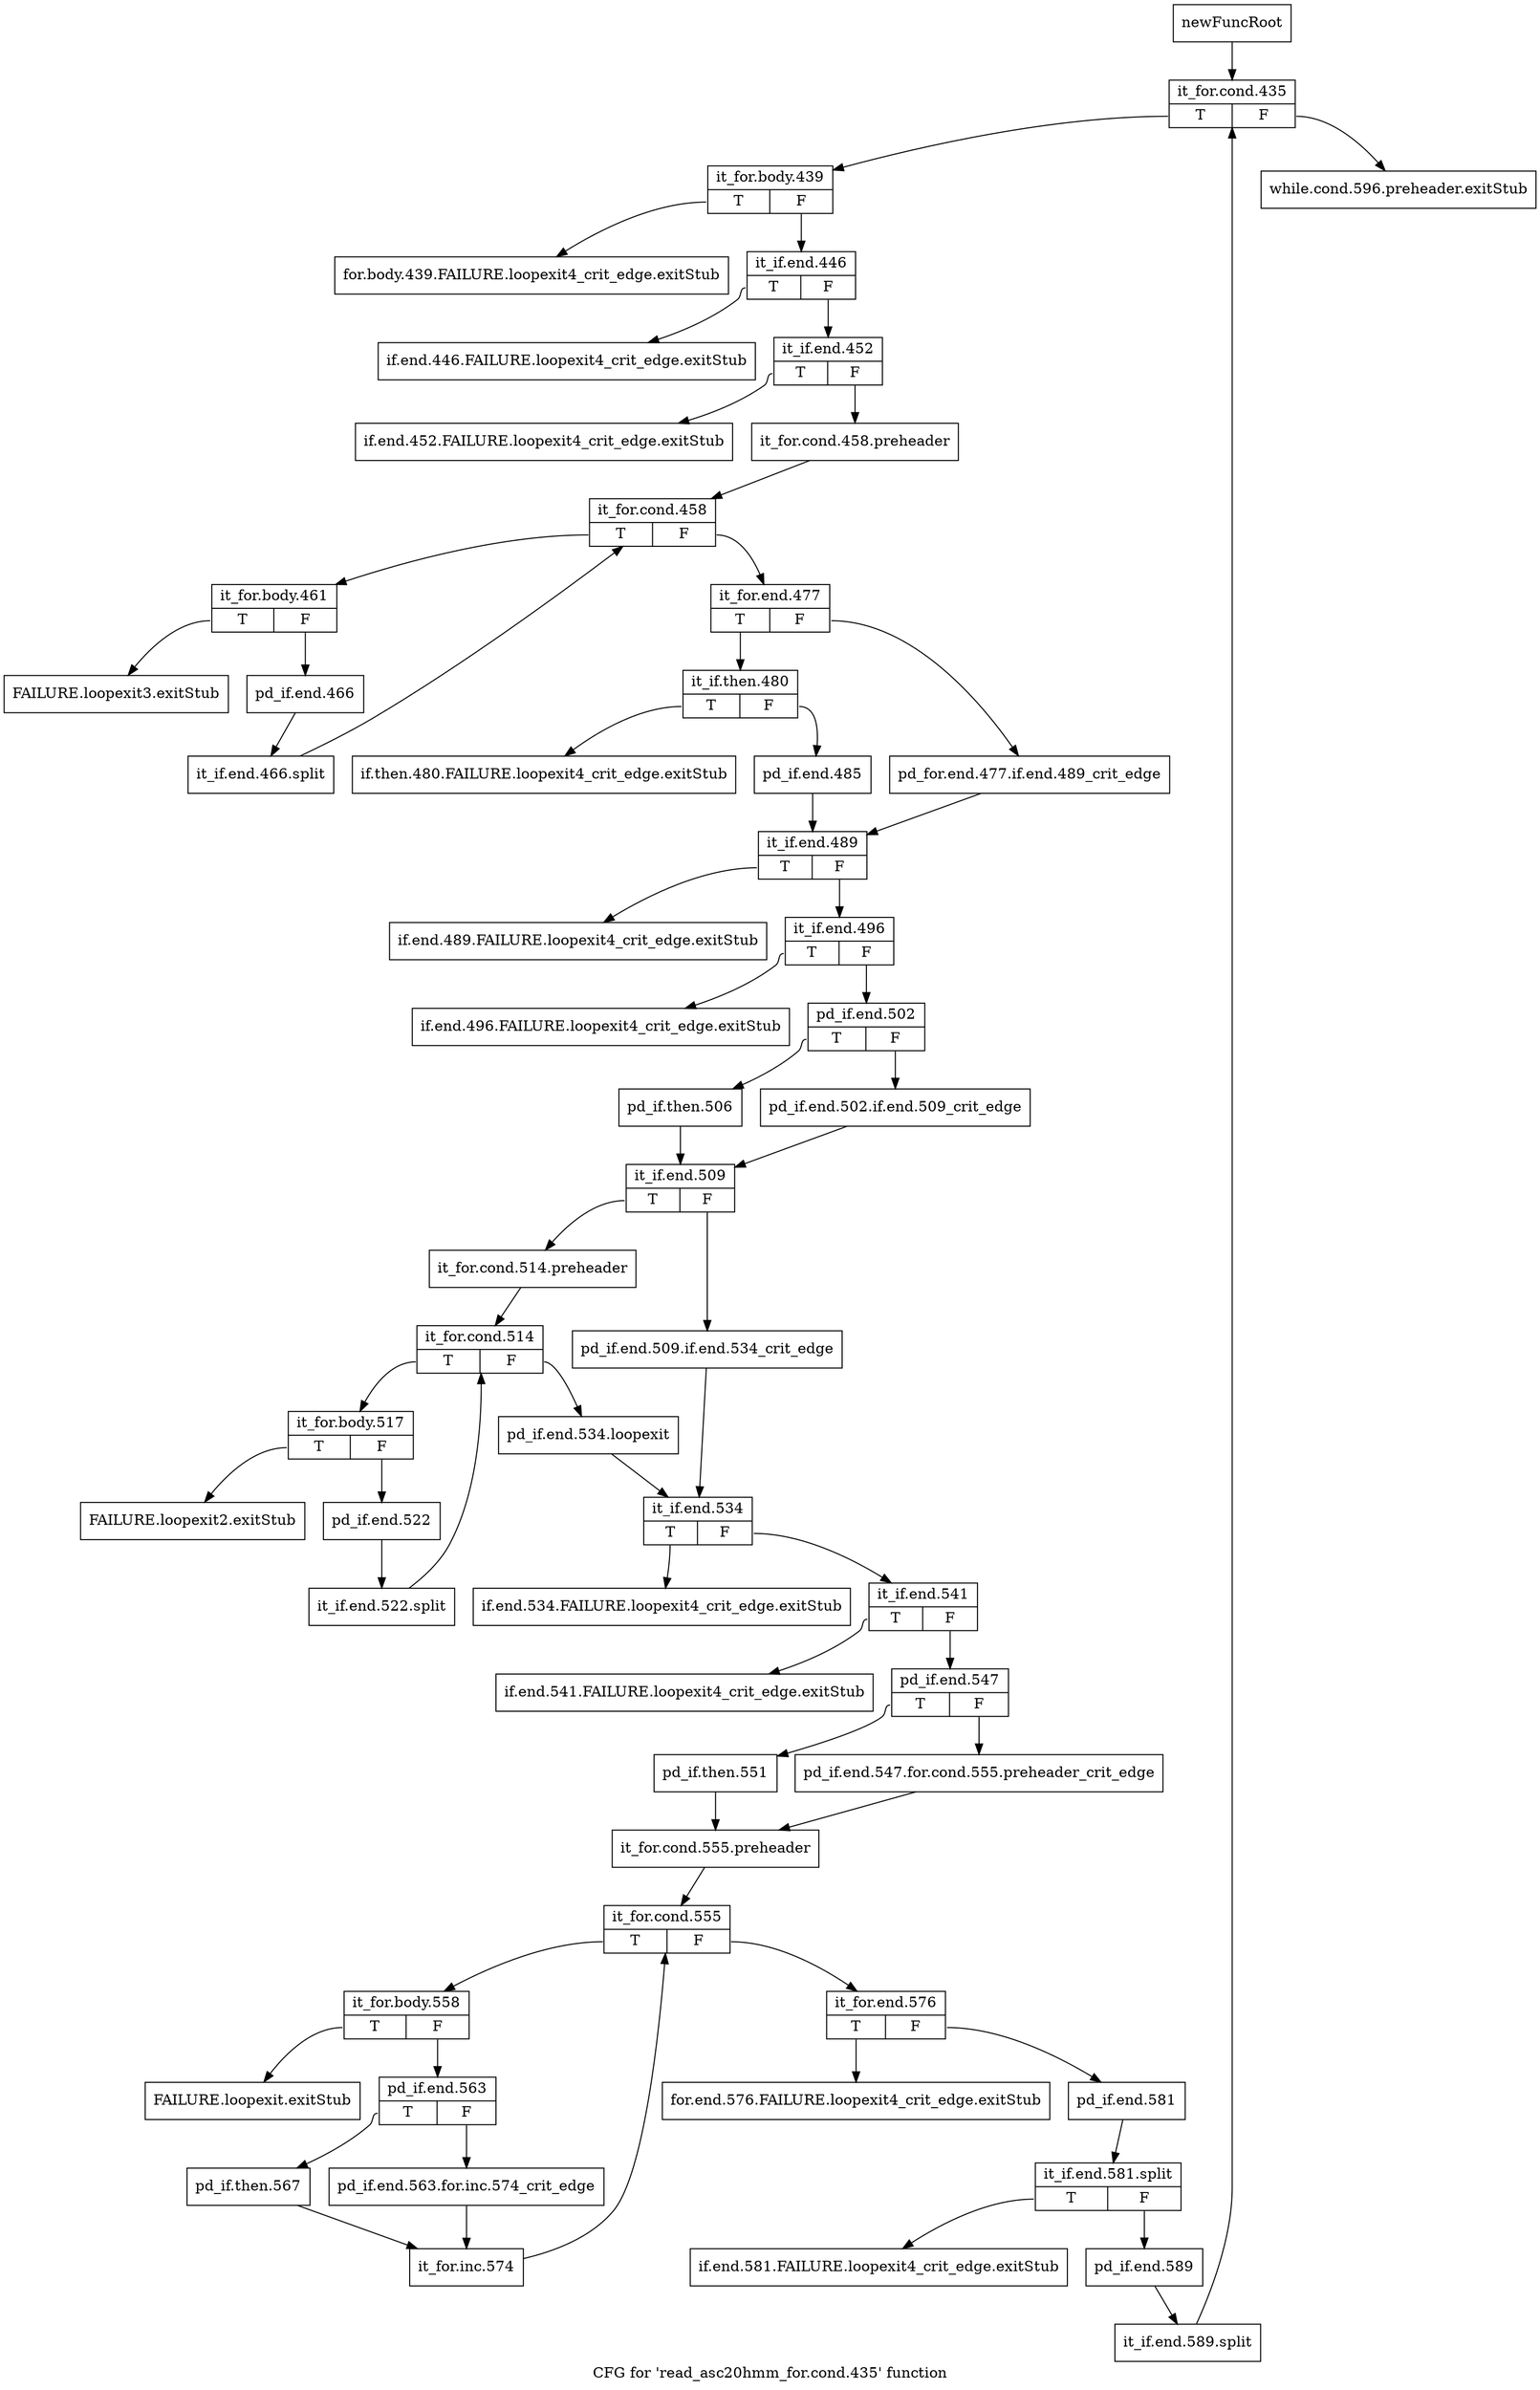 digraph "CFG for 'read_asc20hmm_for.cond.435' function" {
	label="CFG for 'read_asc20hmm_for.cond.435' function";

	Node0x30d3460 [shape=record,label="{newFuncRoot}"];
	Node0x30d3460 -> Node0x30d3910;
	Node0x30d34b0 [shape=record,label="{while.cond.596.preheader.exitStub}"];
	Node0x30d3500 [shape=record,label="{for.body.439.FAILURE.loopexit4_crit_edge.exitStub}"];
	Node0x30d3550 [shape=record,label="{if.end.446.FAILURE.loopexit4_crit_edge.exitStub}"];
	Node0x30d35a0 [shape=record,label="{if.end.452.FAILURE.loopexit4_crit_edge.exitStub}"];
	Node0x30d35f0 [shape=record,label="{if.then.480.FAILURE.loopexit4_crit_edge.exitStub}"];
	Node0x30d3640 [shape=record,label="{if.end.489.FAILURE.loopexit4_crit_edge.exitStub}"];
	Node0x30d3690 [shape=record,label="{if.end.496.FAILURE.loopexit4_crit_edge.exitStub}"];
	Node0x30d36e0 [shape=record,label="{if.end.534.FAILURE.loopexit4_crit_edge.exitStub}"];
	Node0x30d3730 [shape=record,label="{if.end.541.FAILURE.loopexit4_crit_edge.exitStub}"];
	Node0x30d3780 [shape=record,label="{for.end.576.FAILURE.loopexit4_crit_edge.exitStub}"];
	Node0x30d37d0 [shape=record,label="{if.end.581.FAILURE.loopexit4_crit_edge.exitStub}"];
	Node0x30d3820 [shape=record,label="{FAILURE.loopexit.exitStub}"];
	Node0x30d3870 [shape=record,label="{FAILURE.loopexit2.exitStub}"];
	Node0x30d38c0 [shape=record,label="{FAILURE.loopexit3.exitStub}"];
	Node0x30d3910 [shape=record,label="{it_for.cond.435|{<s0>T|<s1>F}}"];
	Node0x30d3910:s0 -> Node0x30d3960;
	Node0x30d3910:s1 -> Node0x30d34b0;
	Node0x30d3960 [shape=record,label="{it_for.body.439|{<s0>T|<s1>F}}"];
	Node0x30d3960:s0 -> Node0x30d3500;
	Node0x30d3960:s1 -> Node0x30d39b0;
	Node0x30d39b0 [shape=record,label="{it_if.end.446|{<s0>T|<s1>F}}"];
	Node0x30d39b0:s0 -> Node0x30d3550;
	Node0x30d39b0:s1 -> Node0x30d3a00;
	Node0x30d3a00 [shape=record,label="{it_if.end.452|{<s0>T|<s1>F}}"];
	Node0x30d3a00:s0 -> Node0x30d35a0;
	Node0x30d3a00:s1 -> Node0x30d3a50;
	Node0x30d3a50 [shape=record,label="{it_for.cond.458.preheader}"];
	Node0x30d3a50 -> Node0x30d3aa0;
	Node0x30d3aa0 [shape=record,label="{it_for.cond.458|{<s0>T|<s1>F}}"];
	Node0x30d3aa0:s0 -> Node0x30d44a0;
	Node0x30d3aa0:s1 -> Node0x30d3af0;
	Node0x30d3af0 [shape=record,label="{it_for.end.477|{<s0>T|<s1>F}}"];
	Node0x30d3af0:s0 -> Node0x30d3b90;
	Node0x30d3af0:s1 -> Node0x30d3b40;
	Node0x30d3b40 [shape=record,label="{pd_for.end.477.if.end.489_crit_edge}"];
	Node0x30d3b40 -> Node0x30d3c30;
	Node0x30d3b90 [shape=record,label="{it_if.then.480|{<s0>T|<s1>F}}"];
	Node0x30d3b90:s0 -> Node0x30d35f0;
	Node0x30d3b90:s1 -> Node0x30d3be0;
	Node0x30d3be0 [shape=record,label="{pd_if.end.485}"];
	Node0x30d3be0 -> Node0x30d3c30;
	Node0x30d3c30 [shape=record,label="{it_if.end.489|{<s0>T|<s1>F}}"];
	Node0x30d3c30:s0 -> Node0x30d3640;
	Node0x30d3c30:s1 -> Node0x30d3c80;
	Node0x30d3c80 [shape=record,label="{it_if.end.496|{<s0>T|<s1>F}}"];
	Node0x30d3c80:s0 -> Node0x30d3690;
	Node0x30d3c80:s1 -> Node0x30d3cd0;
	Node0x30d3cd0 [shape=record,label="{pd_if.end.502|{<s0>T|<s1>F}}"];
	Node0x30d3cd0:s0 -> Node0x30d3d70;
	Node0x30d3cd0:s1 -> Node0x30d3d20;
	Node0x30d3d20 [shape=record,label="{pd_if.end.502.if.end.509_crit_edge}"];
	Node0x30d3d20 -> Node0x30d3dc0;
	Node0x30d3d70 [shape=record,label="{pd_if.then.506}"];
	Node0x30d3d70 -> Node0x30d3dc0;
	Node0x30d3dc0 [shape=record,label="{it_if.end.509|{<s0>T|<s1>F}}"];
	Node0x30d3dc0:s0 -> Node0x30d3e60;
	Node0x30d3dc0:s1 -> Node0x30d3e10;
	Node0x30d3e10 [shape=record,label="{pd_if.end.509.if.end.534_crit_edge}"];
	Node0x30d3e10 -> Node0x30d3f50;
	Node0x30d3e60 [shape=record,label="{it_for.cond.514.preheader}"];
	Node0x30d3e60 -> Node0x30d3eb0;
	Node0x30d3eb0 [shape=record,label="{it_for.cond.514|{<s0>T|<s1>F}}"];
	Node0x30d3eb0:s0 -> Node0x30d4400;
	Node0x30d3eb0:s1 -> Node0x30d3f00;
	Node0x30d3f00 [shape=record,label="{pd_if.end.534.loopexit}"];
	Node0x30d3f00 -> Node0x30d3f50;
	Node0x30d3f50 [shape=record,label="{it_if.end.534|{<s0>T|<s1>F}}"];
	Node0x30d3f50:s0 -> Node0x30d36e0;
	Node0x30d3f50:s1 -> Node0x30d3fa0;
	Node0x30d3fa0 [shape=record,label="{it_if.end.541|{<s0>T|<s1>F}}"];
	Node0x30d3fa0:s0 -> Node0x30d3730;
	Node0x30d3fa0:s1 -> Node0x30d3ff0;
	Node0x30d3ff0 [shape=record,label="{pd_if.end.547|{<s0>T|<s1>F}}"];
	Node0x30d3ff0:s0 -> Node0x30d4090;
	Node0x30d3ff0:s1 -> Node0x30d4040;
	Node0x30d4040 [shape=record,label="{pd_if.end.547.for.cond.555.preheader_crit_edge}"];
	Node0x30d4040 -> Node0x30d40e0;
	Node0x30d4090 [shape=record,label="{pd_if.then.551}"];
	Node0x30d4090 -> Node0x30d40e0;
	Node0x30d40e0 [shape=record,label="{it_for.cond.555.preheader}"];
	Node0x30d40e0 -> Node0x30d4130;
	Node0x30d4130 [shape=record,label="{it_for.cond.555|{<s0>T|<s1>F}}"];
	Node0x30d4130:s0 -> Node0x30d4270;
	Node0x30d4130:s1 -> Node0x30d4180;
	Node0x30d4180 [shape=record,label="{it_for.end.576|{<s0>T|<s1>F}}"];
	Node0x30d4180:s0 -> Node0x30d3780;
	Node0x30d4180:s1 -> Node0x30d41d0;
	Node0x30d41d0 [shape=record,label="{pd_if.end.581}"];
	Node0x30d41d0 -> Node0x387f6f0;
	Node0x387f6f0 [shape=record,label="{it_if.end.581.split|{<s0>T|<s1>F}}"];
	Node0x387f6f0:s0 -> Node0x30d37d0;
	Node0x387f6f0:s1 -> Node0x30d4220;
	Node0x30d4220 [shape=record,label="{pd_if.end.589}"];
	Node0x30d4220 -> Node0x37629c0;
	Node0x37629c0 [shape=record,label="{it_if.end.589.split}"];
	Node0x37629c0 -> Node0x30d3910;
	Node0x30d4270 [shape=record,label="{it_for.body.558|{<s0>T|<s1>F}}"];
	Node0x30d4270:s0 -> Node0x30d3820;
	Node0x30d4270:s1 -> Node0x30d42c0;
	Node0x30d42c0 [shape=record,label="{pd_if.end.563|{<s0>T|<s1>F}}"];
	Node0x30d42c0:s0 -> Node0x30d4360;
	Node0x30d42c0:s1 -> Node0x30d4310;
	Node0x30d4310 [shape=record,label="{pd_if.end.563.for.inc.574_crit_edge}"];
	Node0x30d4310 -> Node0x30d43b0;
	Node0x30d4360 [shape=record,label="{pd_if.then.567}"];
	Node0x30d4360 -> Node0x30d43b0;
	Node0x30d43b0 [shape=record,label="{it_for.inc.574}"];
	Node0x30d43b0 -> Node0x30d4130;
	Node0x30d4400 [shape=record,label="{it_for.body.517|{<s0>T|<s1>F}}"];
	Node0x30d4400:s0 -> Node0x30d3870;
	Node0x30d4400:s1 -> Node0x30d4450;
	Node0x30d4450 [shape=record,label="{pd_if.end.522}"];
	Node0x30d4450 -> Node0x387ee90;
	Node0x387ee90 [shape=record,label="{it_if.end.522.split}"];
	Node0x387ee90 -> Node0x30d3eb0;
	Node0x30d44a0 [shape=record,label="{it_for.body.461|{<s0>T|<s1>F}}"];
	Node0x30d44a0:s0 -> Node0x30d38c0;
	Node0x30d44a0:s1 -> Node0x30d44f0;
	Node0x30d44f0 [shape=record,label="{pd_if.end.466}"];
	Node0x30d44f0 -> Node0x387ead0;
	Node0x387ead0 [shape=record,label="{it_if.end.466.split}"];
	Node0x387ead0 -> Node0x30d3aa0;
}
